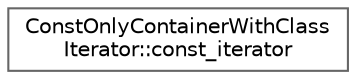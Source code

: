 digraph "Graphical Class Hierarchy"
{
 // LATEX_PDF_SIZE
  bgcolor="transparent";
  edge [fontname=Helvetica,fontsize=10,labelfontname=Helvetica,labelfontsize=10];
  node [fontname=Helvetica,fontsize=10,shape=box,height=0.2,width=0.4];
  rankdir="LR";
  Node0 [id="Node000000",label="ConstOnlyContainerWithClass\lIterator::const_iterator",height=0.2,width=0.4,color="grey40", fillcolor="white", style="filled",URL="$structConstOnlyContainerWithClassIterator_1_1const__iterator.html",tooltip=" "];
}

